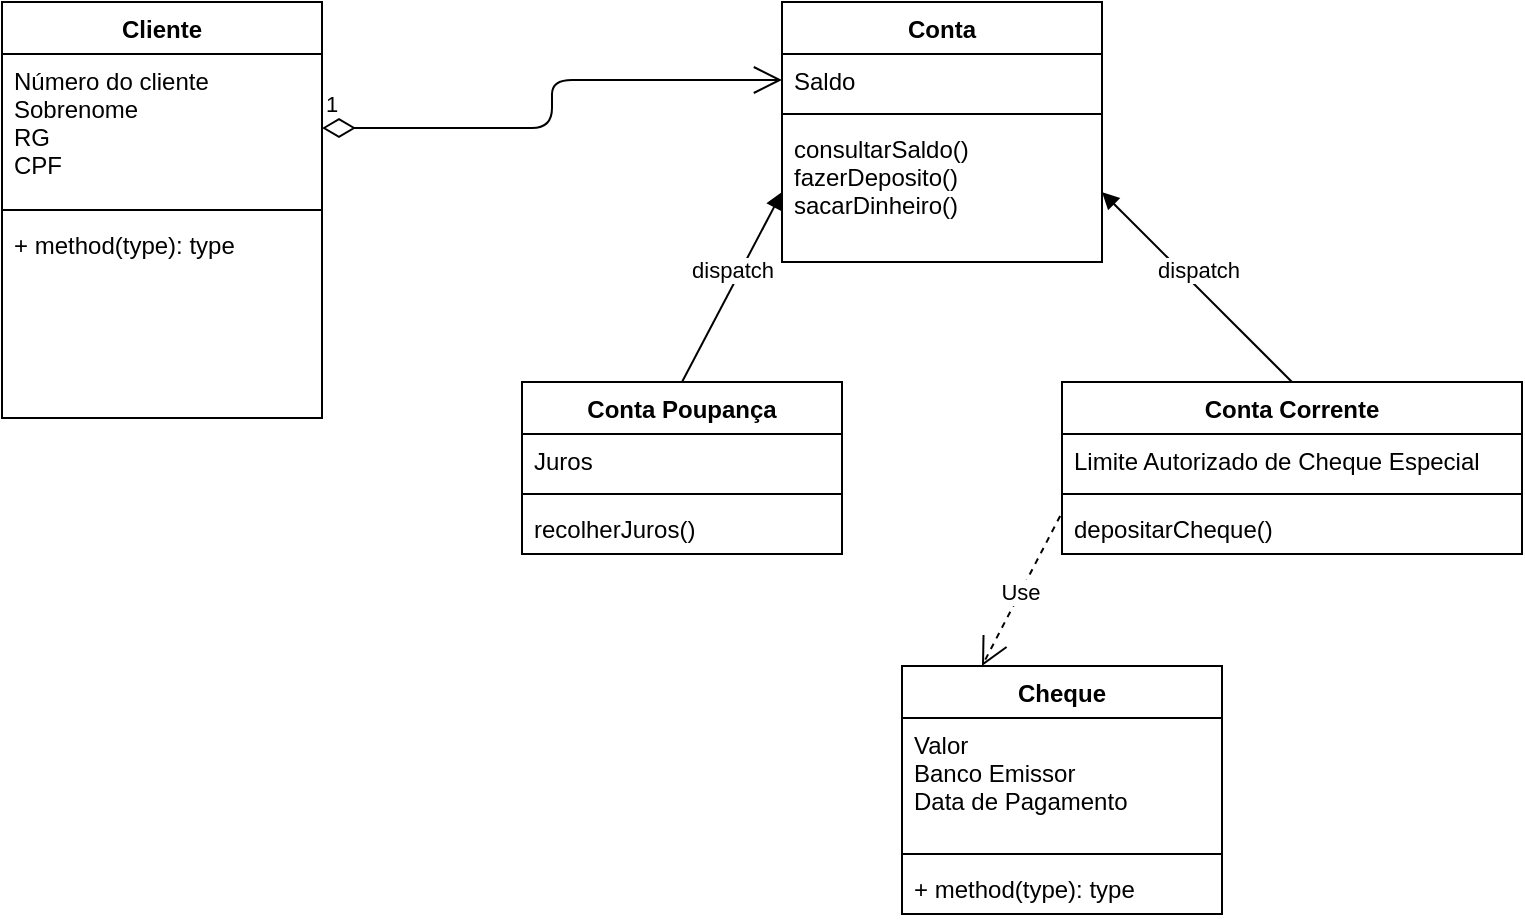 <mxfile version="13.6.5" type="device"><diagram id="bJ8dwQ4mnFTvoGbpgz3W" name="Page-1"><mxGraphModel dx="868" dy="433" grid="1" gridSize="10" guides="1" tooltips="1" connect="1" arrows="1" fold="1" page="1" pageScale="1" pageWidth="827" pageHeight="1169" math="0" shadow="0"><root><mxCell id="0"/><mxCell id="1" parent="0"/><mxCell id="Q9PUUloIBzvIAorw4DzY-1" value="Cliente" style="swimlane;fontStyle=1;align=center;verticalAlign=top;childLayout=stackLayout;horizontal=1;startSize=26;horizontalStack=0;resizeParent=1;resizeParentMax=0;resizeLast=0;collapsible=1;marginBottom=0;" vertex="1" parent="1"><mxGeometry x="80" y="210" width="160" height="208" as="geometry"/></mxCell><mxCell id="Q9PUUloIBzvIAorw4DzY-2" value="Número do cliente&#10;Sobrenome&#10;RG&#10;CPF" style="text;strokeColor=none;fillColor=none;align=left;verticalAlign=top;spacingLeft=4;spacingRight=4;overflow=hidden;rotatable=0;points=[[0,0.5],[1,0.5]];portConstraint=eastwest;" vertex="1" parent="Q9PUUloIBzvIAorw4DzY-1"><mxGeometry y="26" width="160" height="74" as="geometry"/></mxCell><mxCell id="Q9PUUloIBzvIAorw4DzY-3" value="" style="line;strokeWidth=1;fillColor=none;align=left;verticalAlign=middle;spacingTop=-1;spacingLeft=3;spacingRight=3;rotatable=0;labelPosition=right;points=[];portConstraint=eastwest;" vertex="1" parent="Q9PUUloIBzvIAorw4DzY-1"><mxGeometry y="100" width="160" height="8" as="geometry"/></mxCell><mxCell id="Q9PUUloIBzvIAorw4DzY-4" value="+ method(type): type" style="text;strokeColor=none;fillColor=none;align=left;verticalAlign=top;spacingLeft=4;spacingRight=4;overflow=hidden;rotatable=0;points=[[0,0.5],[1,0.5]];portConstraint=eastwest;" vertex="1" parent="Q9PUUloIBzvIAorw4DzY-1"><mxGeometry y="108" width="160" height="100" as="geometry"/></mxCell><mxCell id="Q9PUUloIBzvIAorw4DzY-5" value="Conta" style="swimlane;fontStyle=1;align=center;verticalAlign=top;childLayout=stackLayout;horizontal=1;startSize=26;horizontalStack=0;resizeParent=1;resizeParentMax=0;resizeLast=0;collapsible=1;marginBottom=0;" vertex="1" parent="1"><mxGeometry x="470" y="210" width="160" height="130" as="geometry"/></mxCell><mxCell id="Q9PUUloIBzvIAorw4DzY-6" value="Saldo" style="text;strokeColor=none;fillColor=none;align=left;verticalAlign=top;spacingLeft=4;spacingRight=4;overflow=hidden;rotatable=0;points=[[0,0.5],[1,0.5]];portConstraint=eastwest;" vertex="1" parent="Q9PUUloIBzvIAorw4DzY-5"><mxGeometry y="26" width="160" height="26" as="geometry"/></mxCell><mxCell id="Q9PUUloIBzvIAorw4DzY-7" value="" style="line;strokeWidth=1;fillColor=none;align=left;verticalAlign=middle;spacingTop=-1;spacingLeft=3;spacingRight=3;rotatable=0;labelPosition=right;points=[];portConstraint=eastwest;" vertex="1" parent="Q9PUUloIBzvIAorw4DzY-5"><mxGeometry y="52" width="160" height="8" as="geometry"/></mxCell><mxCell id="Q9PUUloIBzvIAorw4DzY-8" value="consultarSaldo()&#10;fazerDeposito()&#10;sacarDinheiro()" style="text;strokeColor=none;fillColor=none;align=left;verticalAlign=top;spacingLeft=4;spacingRight=4;overflow=hidden;rotatable=0;points=[[0,0.5],[1,0.5]];portConstraint=eastwest;" vertex="1" parent="Q9PUUloIBzvIAorw4DzY-5"><mxGeometry y="60" width="160" height="70" as="geometry"/></mxCell><mxCell id="Q9PUUloIBzvIAorw4DzY-9" value="Conta Poupança" style="swimlane;fontStyle=1;align=center;verticalAlign=top;childLayout=stackLayout;horizontal=1;startSize=26;horizontalStack=0;resizeParent=1;resizeParentMax=0;resizeLast=0;collapsible=1;marginBottom=0;" vertex="1" parent="1"><mxGeometry x="340" y="400" width="160" height="86" as="geometry"/></mxCell><mxCell id="Q9PUUloIBzvIAorw4DzY-10" value="Juros" style="text;strokeColor=none;fillColor=none;align=left;verticalAlign=top;spacingLeft=4;spacingRight=4;overflow=hidden;rotatable=0;points=[[0,0.5],[1,0.5]];portConstraint=eastwest;" vertex="1" parent="Q9PUUloIBzvIAorw4DzY-9"><mxGeometry y="26" width="160" height="26" as="geometry"/></mxCell><mxCell id="Q9PUUloIBzvIAorw4DzY-11" value="" style="line;strokeWidth=1;fillColor=none;align=left;verticalAlign=middle;spacingTop=-1;spacingLeft=3;spacingRight=3;rotatable=0;labelPosition=right;points=[];portConstraint=eastwest;" vertex="1" parent="Q9PUUloIBzvIAorw4DzY-9"><mxGeometry y="52" width="160" height="8" as="geometry"/></mxCell><mxCell id="Q9PUUloIBzvIAorw4DzY-12" value="recolherJuros()" style="text;strokeColor=none;fillColor=none;align=left;verticalAlign=top;spacingLeft=4;spacingRight=4;overflow=hidden;rotatable=0;points=[[0,0.5],[1,0.5]];portConstraint=eastwest;" vertex="1" parent="Q9PUUloIBzvIAorw4DzY-9"><mxGeometry y="60" width="160" height="26" as="geometry"/></mxCell><mxCell id="Q9PUUloIBzvIAorw4DzY-13" value="Conta Corrente" style="swimlane;fontStyle=1;align=center;verticalAlign=top;childLayout=stackLayout;horizontal=1;startSize=26;horizontalStack=0;resizeParent=1;resizeParentMax=0;resizeLast=0;collapsible=1;marginBottom=0;" vertex="1" parent="1"><mxGeometry x="610" y="400" width="230" height="86" as="geometry"/></mxCell><mxCell id="Q9PUUloIBzvIAorw4DzY-14" value="Limite Autorizado de Cheque Especial" style="text;strokeColor=none;fillColor=none;align=left;verticalAlign=top;spacingLeft=4;spacingRight=4;overflow=hidden;rotatable=0;points=[[0,0.5],[1,0.5]];portConstraint=eastwest;" vertex="1" parent="Q9PUUloIBzvIAorw4DzY-13"><mxGeometry y="26" width="230" height="26" as="geometry"/></mxCell><mxCell id="Q9PUUloIBzvIAorw4DzY-15" value="" style="line;strokeWidth=1;fillColor=none;align=left;verticalAlign=middle;spacingTop=-1;spacingLeft=3;spacingRight=3;rotatable=0;labelPosition=right;points=[];portConstraint=eastwest;" vertex="1" parent="Q9PUUloIBzvIAorw4DzY-13"><mxGeometry y="52" width="230" height="8" as="geometry"/></mxCell><mxCell id="Q9PUUloIBzvIAorw4DzY-16" value="depositarCheque()" style="text;strokeColor=none;fillColor=none;align=left;verticalAlign=top;spacingLeft=4;spacingRight=4;overflow=hidden;rotatable=0;points=[[0,0.5],[1,0.5]];portConstraint=eastwest;" vertex="1" parent="Q9PUUloIBzvIAorw4DzY-13"><mxGeometry y="60" width="230" height="26" as="geometry"/></mxCell><mxCell id="Q9PUUloIBzvIAorw4DzY-17" value="Cheque" style="swimlane;fontStyle=1;align=center;verticalAlign=top;childLayout=stackLayout;horizontal=1;startSize=26;horizontalStack=0;resizeParent=1;resizeParentMax=0;resizeLast=0;collapsible=1;marginBottom=0;" vertex="1" parent="1"><mxGeometry x="530" y="542" width="160" height="124" as="geometry"/></mxCell><mxCell id="Q9PUUloIBzvIAorw4DzY-18" value="Valor&#10;Banco Emissor&#10;Data de Pagamento" style="text;strokeColor=none;fillColor=none;align=left;verticalAlign=top;spacingLeft=4;spacingRight=4;overflow=hidden;rotatable=0;points=[[0,0.5],[1,0.5]];portConstraint=eastwest;" vertex="1" parent="Q9PUUloIBzvIAorw4DzY-17"><mxGeometry y="26" width="160" height="64" as="geometry"/></mxCell><mxCell id="Q9PUUloIBzvIAorw4DzY-19" value="" style="line;strokeWidth=1;fillColor=none;align=left;verticalAlign=middle;spacingTop=-1;spacingLeft=3;spacingRight=3;rotatable=0;labelPosition=right;points=[];portConstraint=eastwest;" vertex="1" parent="Q9PUUloIBzvIAorw4DzY-17"><mxGeometry y="90" width="160" height="8" as="geometry"/></mxCell><mxCell id="Q9PUUloIBzvIAorw4DzY-20" value="+ method(type): type" style="text;strokeColor=none;fillColor=none;align=left;verticalAlign=top;spacingLeft=4;spacingRight=4;overflow=hidden;rotatable=0;points=[[0,0.5],[1,0.5]];portConstraint=eastwest;" vertex="1" parent="Q9PUUloIBzvIAorw4DzY-17"><mxGeometry y="98" width="160" height="26" as="geometry"/></mxCell><mxCell id="Q9PUUloIBzvIAorw4DzY-21" value="dispatch" style="html=1;verticalAlign=bottom;endArrow=block;entryX=0;entryY=0.5;entryDx=0;entryDy=0;exitX=0.5;exitY=0;exitDx=0;exitDy=0;" edge="1" parent="1" source="Q9PUUloIBzvIAorw4DzY-9" target="Q9PUUloIBzvIAorw4DzY-8"><mxGeometry width="80" relative="1" as="geometry"><mxPoint x="470" y="470" as="sourcePoint"/><mxPoint x="550" y="470" as="targetPoint"/></mxGeometry></mxCell><mxCell id="Q9PUUloIBzvIAorw4DzY-22" value="dispatch" style="html=1;verticalAlign=bottom;endArrow=block;entryX=1;entryY=0.5;entryDx=0;entryDy=0;exitX=0.5;exitY=0;exitDx=0;exitDy=0;" edge="1" parent="1" source="Q9PUUloIBzvIAorw4DzY-13" target="Q9PUUloIBzvIAorw4DzY-8"><mxGeometry width="80" relative="1" as="geometry"><mxPoint x="470" y="470" as="sourcePoint"/><mxPoint x="550" y="470" as="targetPoint"/></mxGeometry></mxCell><mxCell id="Q9PUUloIBzvIAorw4DzY-23" value="Use" style="endArrow=open;endSize=12;dashed=1;html=1;exitX=-0.004;exitY=0.269;exitDx=0;exitDy=0;exitPerimeter=0;entryX=0.25;entryY=0;entryDx=0;entryDy=0;" edge="1" parent="1" source="Q9PUUloIBzvIAorw4DzY-16" target="Q9PUUloIBzvIAorw4DzY-17"><mxGeometry width="160" relative="1" as="geometry"><mxPoint x="430" y="470" as="sourcePoint"/><mxPoint x="590" y="470" as="targetPoint"/></mxGeometry></mxCell><mxCell id="Q9PUUloIBzvIAorw4DzY-24" value="1" style="endArrow=open;html=1;endSize=12;startArrow=diamondThin;startSize=14;startFill=0;edgeStyle=orthogonalEdgeStyle;align=left;verticalAlign=bottom;exitX=1;exitY=0.5;exitDx=0;exitDy=0;entryX=0;entryY=0.5;entryDx=0;entryDy=0;" edge="1" parent="1" source="Q9PUUloIBzvIAorw4DzY-2" target="Q9PUUloIBzvIAorw4DzY-6"><mxGeometry x="-1" y="3" relative="1" as="geometry"><mxPoint x="430" y="470" as="sourcePoint"/><mxPoint x="590" y="470" as="targetPoint"/></mxGeometry></mxCell></root></mxGraphModel></diagram></mxfile>